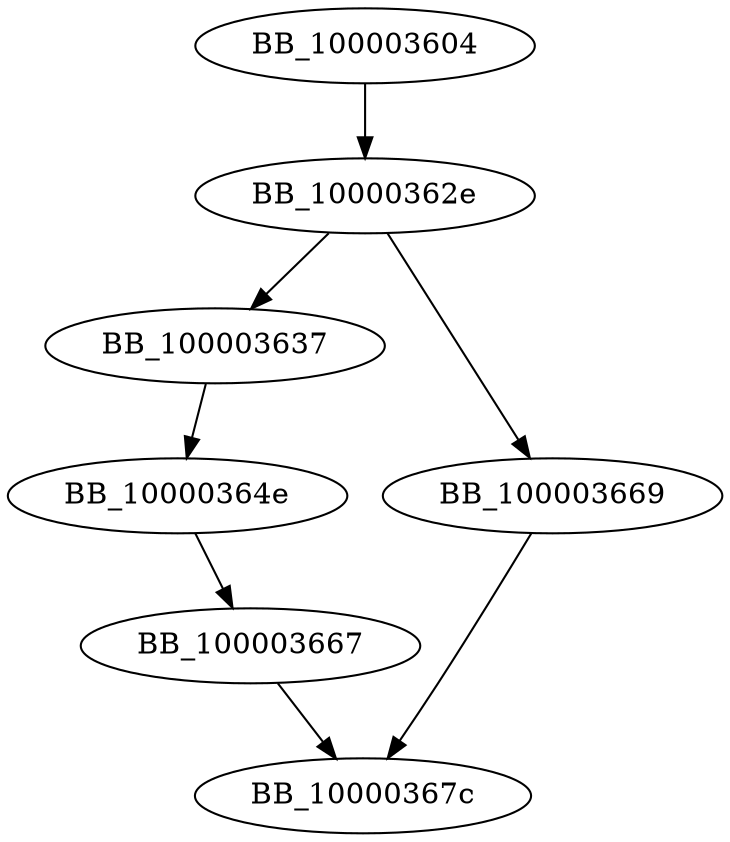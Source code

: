 DiGraph __Z4trimRKSsS0_{
BB_100003604->BB_10000362e
BB_10000362e->BB_100003637
BB_10000362e->BB_100003669
BB_100003637->BB_10000364e
BB_10000364e->BB_100003667
BB_100003667->BB_10000367c
BB_100003669->BB_10000367c
}
